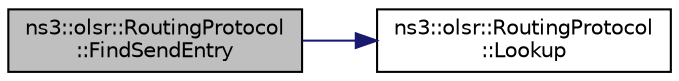 digraph "ns3::olsr::RoutingProtocol::FindSendEntry"
{
 // LATEX_PDF_SIZE
  edge [fontname="Helvetica",fontsize="10",labelfontname="Helvetica",labelfontsize="10"];
  node [fontname="Helvetica",fontsize="10",shape=record];
  rankdir="LR";
  Node1 [label="ns3::olsr::RoutingProtocol\l::FindSendEntry",height=0.2,width=0.4,color="black", fillcolor="grey75", style="filled", fontcolor="black",tooltip="Finds the appropriate entry which must be used in order to forward a data packet to a next hop (given..."];
  Node1 -> Node2 [color="midnightblue",fontsize="10",style="solid",fontname="Helvetica"];
  Node2 [label="ns3::olsr::RoutingProtocol\l::Lookup",height=0.2,width=0.4,color="black", fillcolor="white", style="filled",URL="$classns3_1_1olsr_1_1_routing_protocol.html#a84da47397a4c55b4e53411dcd9305309",tooltip="Looks up an entry for the specified destination address."];
}
